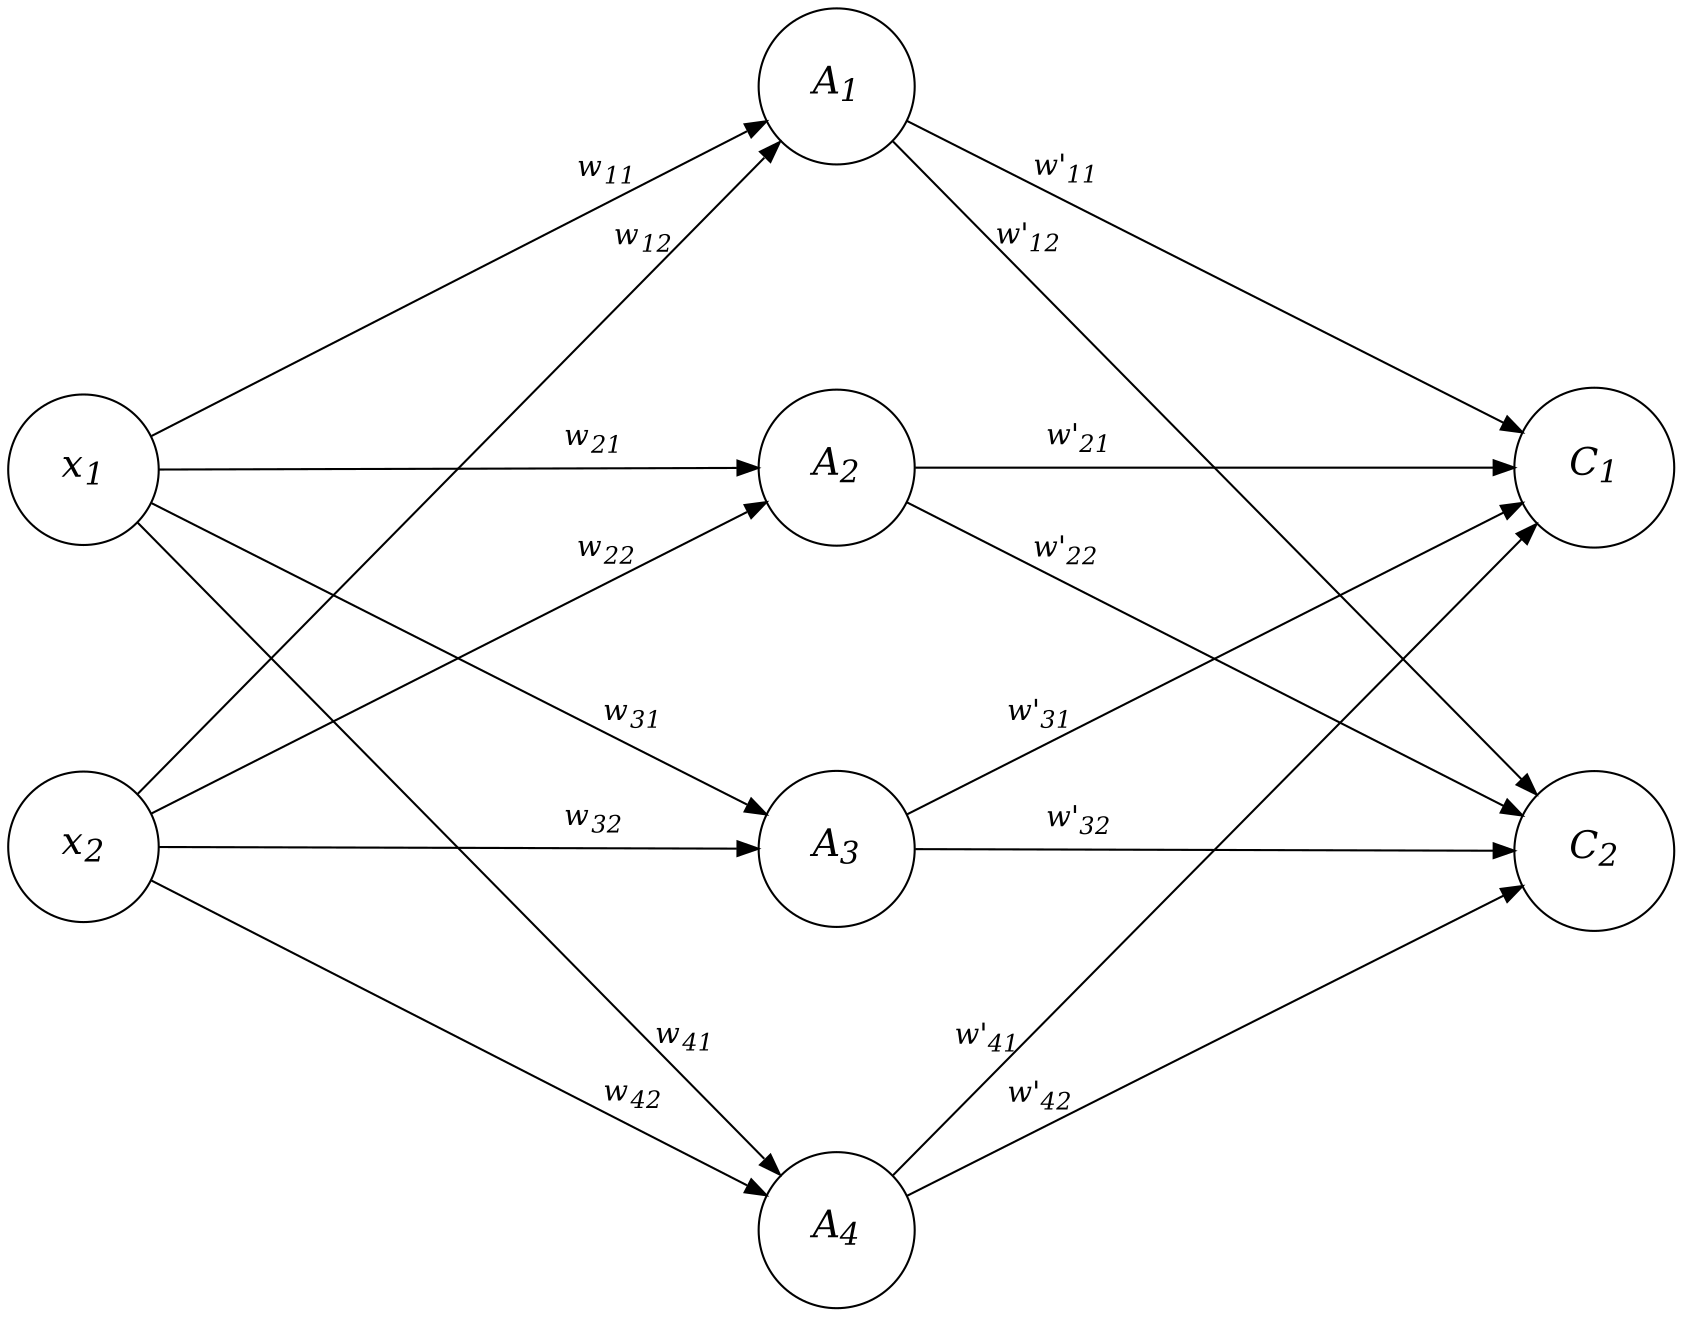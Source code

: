 digraph {

  rankdir = LR;
  ranksep = 4;
  nodesep = 1.5;
  ordering = out;
  splines = false;

  node [shape = circle fontsize = 18];
  edge [
    fontsize = 14
    labelfloat = true
    labeldistance = 8
  ];

  x1 [label = < <i>x<sub>1</sub></i> >]
  x2 [label = < <i>x<sub>2</sub></i> >]
  
  A1 [label = < <i>A<sub>1</sub></i> >]
  A2 [label = < <i>A<sub>2</sub></i> >]
  A3 [label = < <i>A<sub>3</sub></i> >]
  A4 [label = < <i>A<sub>4</sub></i> >]

  C1 [label = < <i>C<sub>1</sub></i> >]
  C2 [label = < <i>C<sub>2</sub></i> >]

  x1 -> A1 [headlabel = < <i>w<sub>11</sub></i> > labelangle = -10] 
  x2 -> A1 [headlabel = < <i>w<sub>12</sub></i> > labelangle = -10]
  x1 -> A2 [headlabel = < <i>w<sub>21</sub></i> > labelangle = -10]
  x2 -> A2 [headlabel = < <i>w<sub>22</sub></i> > labelangle = -10]
  x1 -> A3 [headlabel = < <i>w<sub>31</sub></i> > labelangle = -10]
  x2 -> A3 [headlabel = < <i>w<sub>32</sub></i> > labelangle = -10]
  x1 -> A4 [headlabel = < <i>w<sub>41</sub></i> > labelangle = -10]
  x2 -> A4 [headlabel = < <i>w<sub>42</sub></i> > labelangle = -10]

  A1 -> C1 [taillabel = < <i>w'<sub>11</sub></i> > labelangle = 10] 
  A1 -> C2 [taillabel = < <i>w'<sub>12</sub></i> > labelangle = 10] 
  A2 -> C1 [taillabel = < <i>w'<sub>21</sub></i> > labelangle = 10] 
  A2 -> C2 [taillabel = < <i>w'<sub>22</sub></i> > labelangle = 10] 
  A3 -> C1 [taillabel = < <i>w'<sub>31</sub></i> > labelangle = 10] 
  A3 -> C2 [taillabel = < <i>w'<sub>32</sub></i> > labelangle = 10] 
  A4 -> C1 [taillabel = < <i>w'<sub>41</sub></i> > labelangle = 10] 
  A4 -> C2 [taillabel = < <i>w'<sub>42</sub></i> > labelangle = 10] 

}
